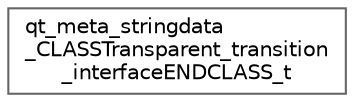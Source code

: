 digraph "类继承关系图"
{
 // LATEX_PDF_SIZE
  bgcolor="transparent";
  edge [fontname=Helvetica,fontsize=10,labelfontname=Helvetica,labelfontsize=10];
  node [fontname=Helvetica,fontsize=10,shape=box,height=0.2,width=0.4];
  rankdir="LR";
  Node0 [id="Node000000",label="qt_meta_stringdata\l_CLASSTransparent_transition\l_interfaceENDCLASS_t",height=0.2,width=0.4,color="grey40", fillcolor="white", style="filled",URL="$struct_q_t___w_a_r_n_i_n_g___d_i_s_a_b_l_e___d_e_p_r_e_c_a_t_e_d_1_1qt__meta__stringdata___c_l_a35b55f111ad88a65e5bceb3c0042faaa.html",tooltip=" "];
}
